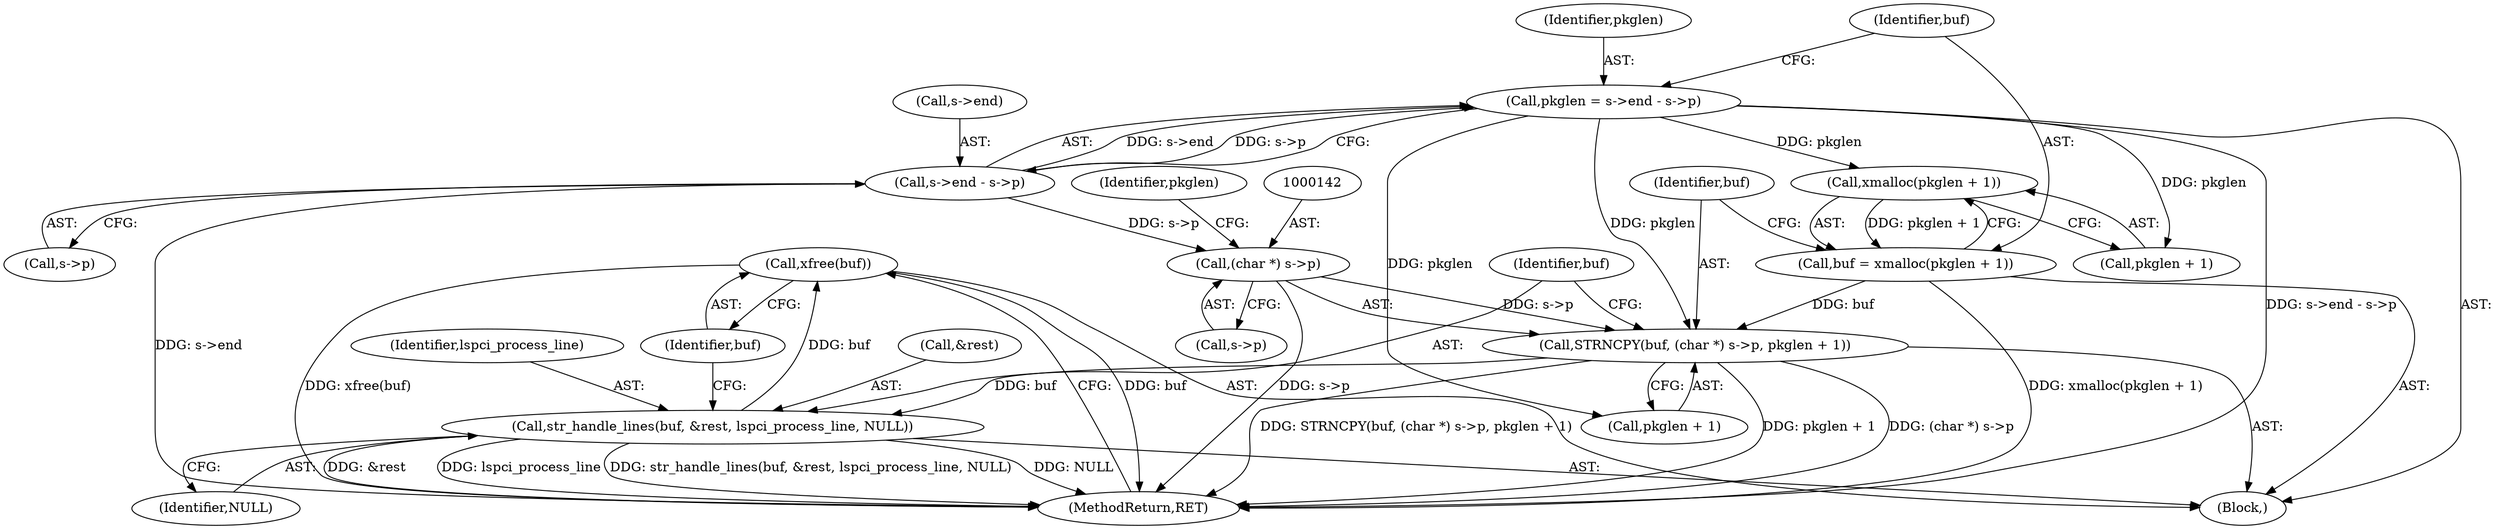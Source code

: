 digraph "0_rdesktop_4dca546d04321a610c1835010b5dad85163b65e1_3@API" {
"1000155" [label="(Call,xfree(buf))"];
"1000149" [label="(Call,str_handle_lines(buf, &rest, lspci_process_line, NULL))"];
"1000139" [label="(Call,STRNCPY(buf, (char *) s->p, pkglen + 1))"];
"1000133" [label="(Call,buf = xmalloc(pkglen + 1))"];
"1000135" [label="(Call,xmalloc(pkglen + 1))"];
"1000124" [label="(Call,pkglen = s->end - s->p)"];
"1000126" [label="(Call,s->end - s->p)"];
"1000141" [label="(Call,(char *) s->p)"];
"1000130" [label="(Call,s->p)"];
"1000125" [label="(Identifier,pkglen)"];
"1000151" [label="(Call,&rest)"];
"1000157" [label="(MethodReturn,RET)"];
"1000136" [label="(Call,pkglen + 1)"];
"1000127" [label="(Call,s->end)"];
"1000124" [label="(Call,pkglen = s->end - s->p)"];
"1000133" [label="(Call,buf = xmalloc(pkglen + 1))"];
"1000141" [label="(Call,(char *) s->p)"];
"1000135" [label="(Call,xmalloc(pkglen + 1))"];
"1000147" [label="(Identifier,pkglen)"];
"1000156" [label="(Identifier,buf)"];
"1000150" [label="(Identifier,buf)"];
"1000149" [label="(Call,str_handle_lines(buf, &rest, lspci_process_line, NULL))"];
"1000134" [label="(Identifier,buf)"];
"1000155" [label="(Call,xfree(buf))"];
"1000139" [label="(Call,STRNCPY(buf, (char *) s->p, pkglen + 1))"];
"1000103" [label="(Block,)"];
"1000154" [label="(Identifier,NULL)"];
"1000143" [label="(Call,s->p)"];
"1000146" [label="(Call,pkglen + 1)"];
"1000126" [label="(Call,s->end - s->p)"];
"1000153" [label="(Identifier,lspci_process_line)"];
"1000140" [label="(Identifier,buf)"];
"1000155" -> "1000103"  [label="AST: "];
"1000155" -> "1000156"  [label="CFG: "];
"1000156" -> "1000155"  [label="AST: "];
"1000157" -> "1000155"  [label="CFG: "];
"1000155" -> "1000157"  [label="DDG: xfree(buf)"];
"1000155" -> "1000157"  [label="DDG: buf"];
"1000149" -> "1000155"  [label="DDG: buf"];
"1000149" -> "1000103"  [label="AST: "];
"1000149" -> "1000154"  [label="CFG: "];
"1000150" -> "1000149"  [label="AST: "];
"1000151" -> "1000149"  [label="AST: "];
"1000153" -> "1000149"  [label="AST: "];
"1000154" -> "1000149"  [label="AST: "];
"1000156" -> "1000149"  [label="CFG: "];
"1000149" -> "1000157"  [label="DDG: str_handle_lines(buf, &rest, lspci_process_line, NULL)"];
"1000149" -> "1000157"  [label="DDG: NULL"];
"1000149" -> "1000157"  [label="DDG: &rest"];
"1000149" -> "1000157"  [label="DDG: lspci_process_line"];
"1000139" -> "1000149"  [label="DDG: buf"];
"1000139" -> "1000103"  [label="AST: "];
"1000139" -> "1000146"  [label="CFG: "];
"1000140" -> "1000139"  [label="AST: "];
"1000141" -> "1000139"  [label="AST: "];
"1000146" -> "1000139"  [label="AST: "];
"1000150" -> "1000139"  [label="CFG: "];
"1000139" -> "1000157"  [label="DDG: pkglen + 1"];
"1000139" -> "1000157"  [label="DDG: (char *) s->p"];
"1000139" -> "1000157"  [label="DDG: STRNCPY(buf, (char *) s->p, pkglen + 1)"];
"1000133" -> "1000139"  [label="DDG: buf"];
"1000141" -> "1000139"  [label="DDG: s->p"];
"1000124" -> "1000139"  [label="DDG: pkglen"];
"1000133" -> "1000103"  [label="AST: "];
"1000133" -> "1000135"  [label="CFG: "];
"1000134" -> "1000133"  [label="AST: "];
"1000135" -> "1000133"  [label="AST: "];
"1000140" -> "1000133"  [label="CFG: "];
"1000133" -> "1000157"  [label="DDG: xmalloc(pkglen + 1)"];
"1000135" -> "1000133"  [label="DDG: pkglen + 1"];
"1000135" -> "1000136"  [label="CFG: "];
"1000136" -> "1000135"  [label="AST: "];
"1000124" -> "1000135"  [label="DDG: pkglen"];
"1000124" -> "1000103"  [label="AST: "];
"1000124" -> "1000126"  [label="CFG: "];
"1000125" -> "1000124"  [label="AST: "];
"1000126" -> "1000124"  [label="AST: "];
"1000134" -> "1000124"  [label="CFG: "];
"1000124" -> "1000157"  [label="DDG: s->end - s->p"];
"1000126" -> "1000124"  [label="DDG: s->end"];
"1000126" -> "1000124"  [label="DDG: s->p"];
"1000124" -> "1000136"  [label="DDG: pkglen"];
"1000124" -> "1000146"  [label="DDG: pkglen"];
"1000126" -> "1000130"  [label="CFG: "];
"1000127" -> "1000126"  [label="AST: "];
"1000130" -> "1000126"  [label="AST: "];
"1000126" -> "1000157"  [label="DDG: s->end"];
"1000126" -> "1000141"  [label="DDG: s->p"];
"1000141" -> "1000143"  [label="CFG: "];
"1000142" -> "1000141"  [label="AST: "];
"1000143" -> "1000141"  [label="AST: "];
"1000147" -> "1000141"  [label="CFG: "];
"1000141" -> "1000157"  [label="DDG: s->p"];
}
